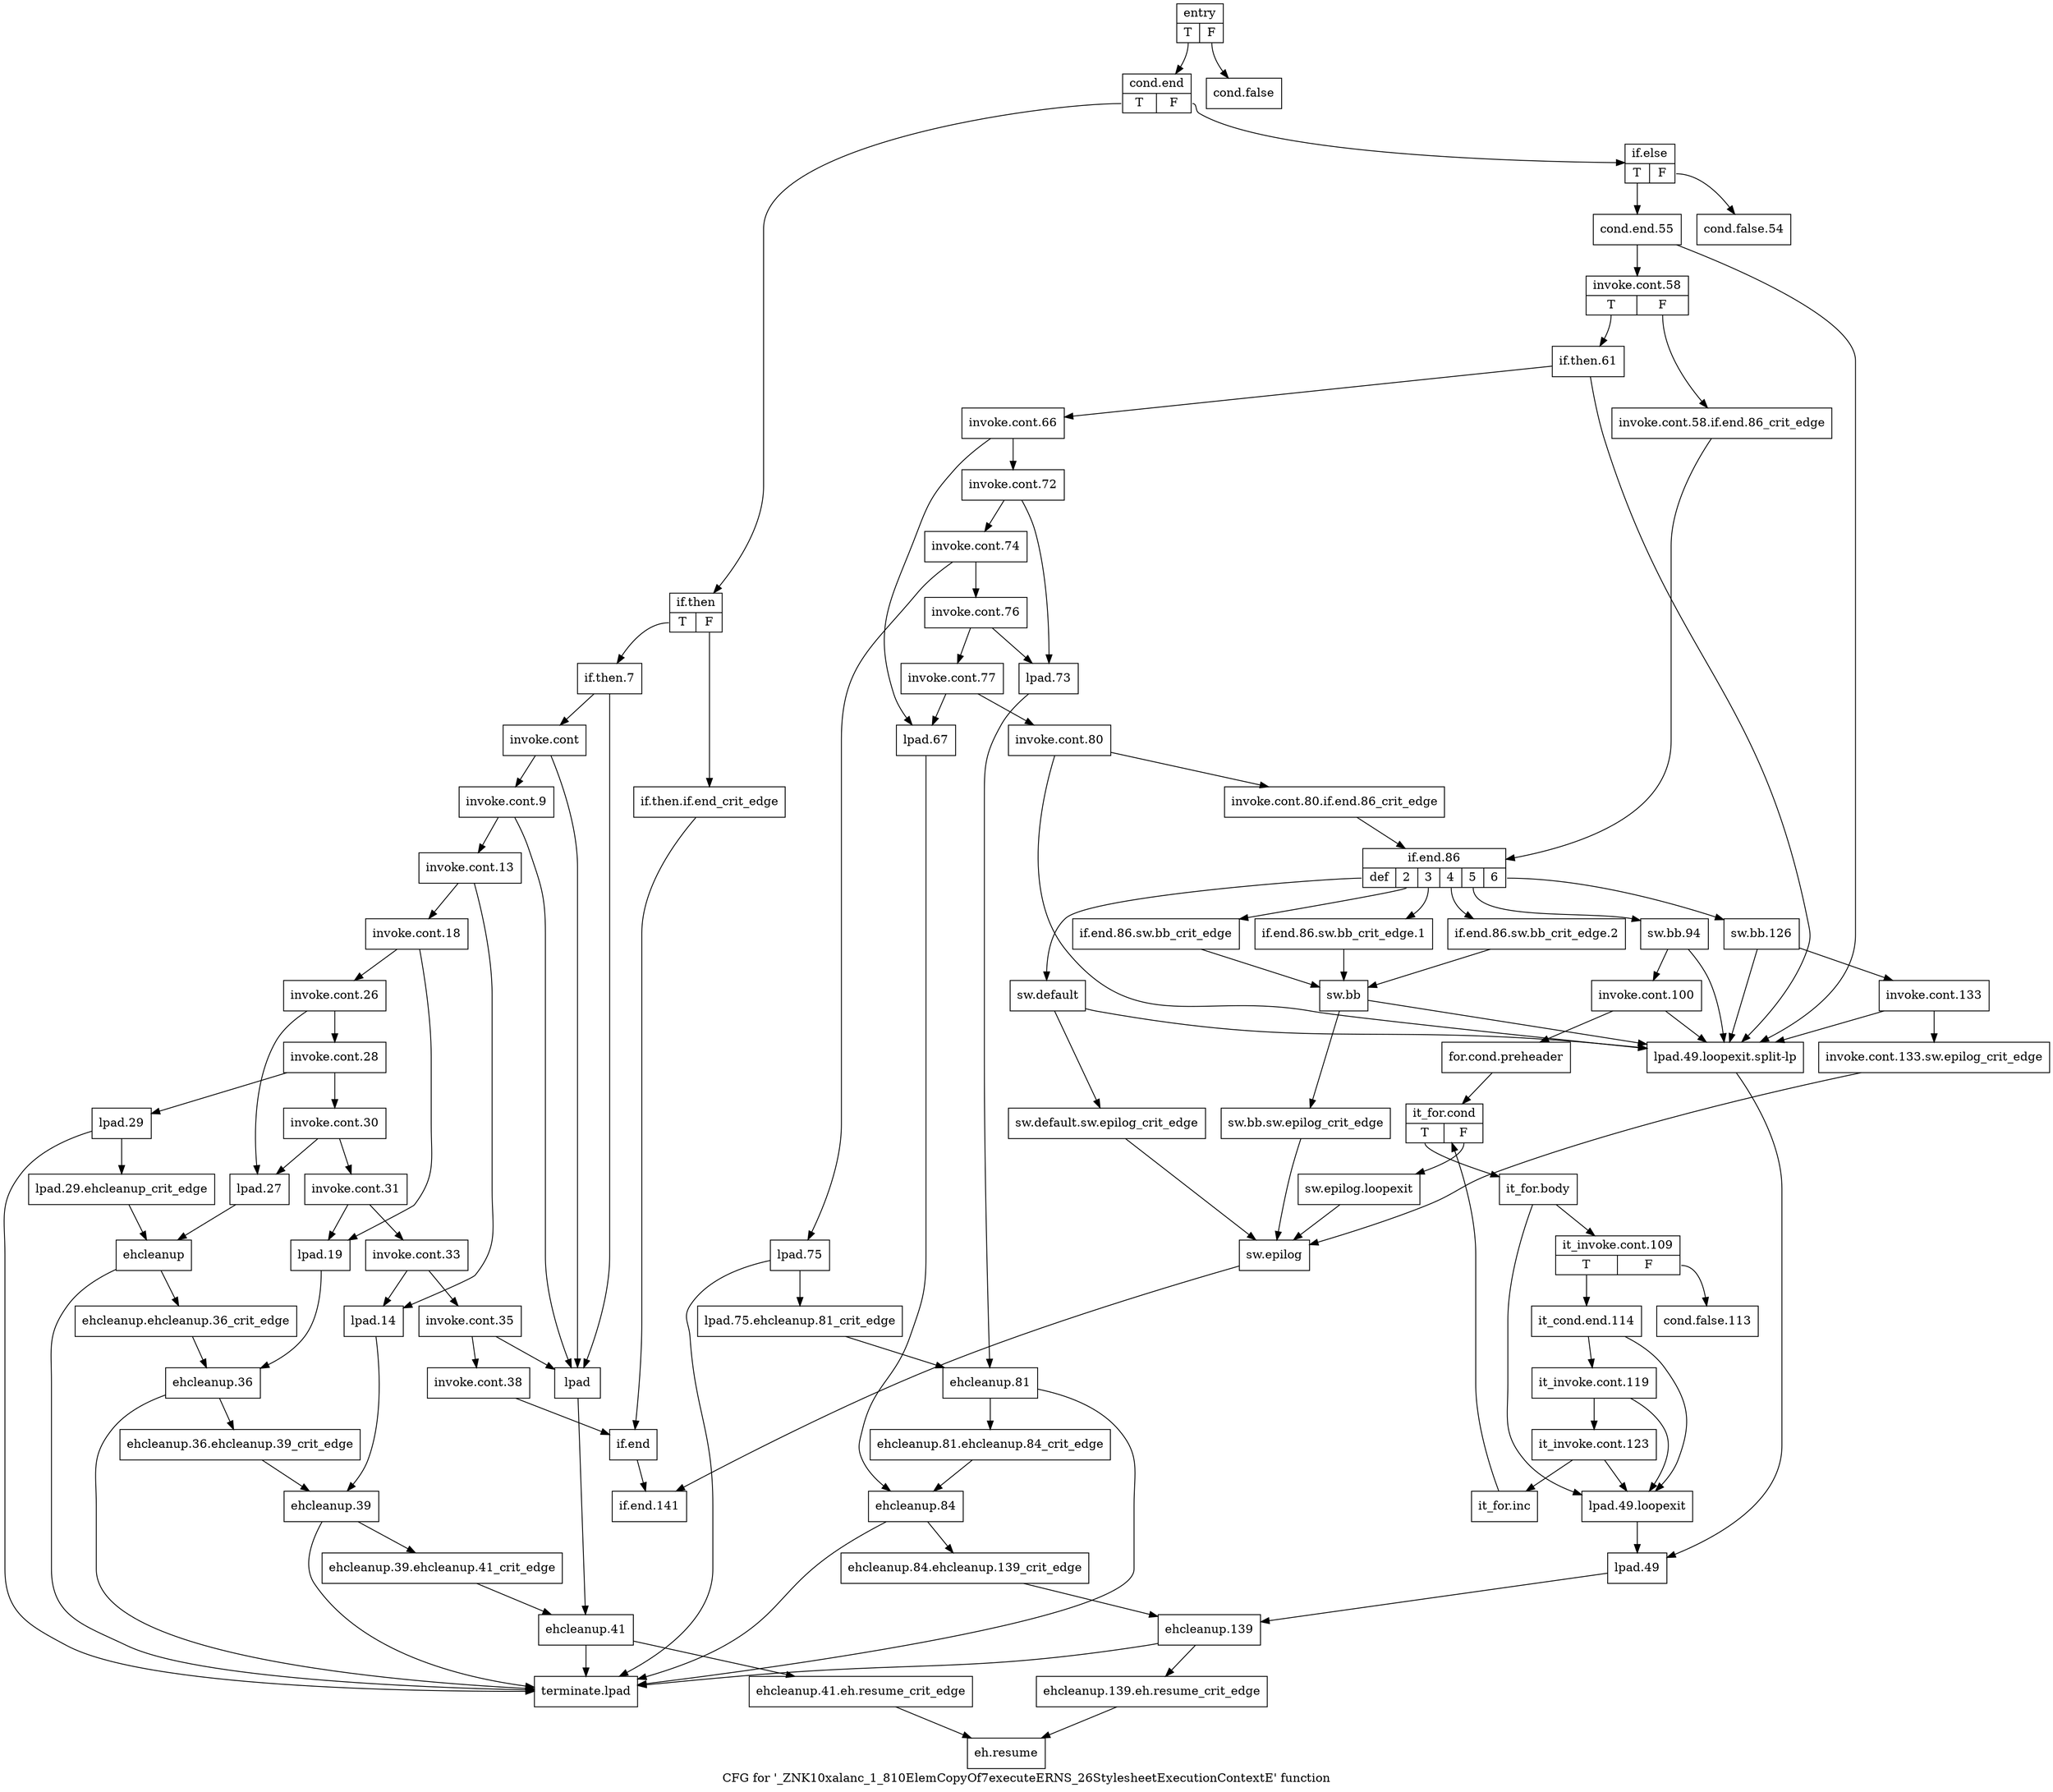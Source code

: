 digraph "CFG for '_ZNK10xalanc_1_810ElemCopyOf7executeERNS_26StylesheetExecutionContextE' function" {
	label="CFG for '_ZNK10xalanc_1_810ElemCopyOf7executeERNS_26StylesheetExecutionContextE' function";

	Node0x70ea220 [shape=record,label="{entry|{<s0>T|<s1>F}}"];
	Node0x70ea220:s0 -> Node0x70eb450;
	Node0x70ea220:s1 -> Node0x70ea270;
	Node0x70ea270 [shape=record,label="{cond.false}"];
	Node0x70eb450 [shape=record,label="{cond.end|{<s0>T|<s1>F}}"];
	Node0x70eb450:s0 -> Node0x70eb4a0;
	Node0x70eb450:s1 -> Node0x70ebdb0;
	Node0x70eb4a0 [shape=record,label="{if.then|{<s0>T|<s1>F}}"];
	Node0x70eb4a0:s0 -> Node0x70eb540;
	Node0x70eb4a0:s1 -> Node0x70eb4f0;
	Node0x70eb4f0 [shape=record,label="{if.then.if.end_crit_edge}"];
	Node0x70eb4f0 -> Node0x70ebd60;
	Node0x70eb540 [shape=record,label="{if.then.7}"];
	Node0x70eb540 -> Node0x70eb590;
	Node0x70eb540 -> Node0x70eb900;
	Node0x70eb590 [shape=record,label="{invoke.cont}"];
	Node0x70eb590 -> Node0x70eb5e0;
	Node0x70eb590 -> Node0x70eb900;
	Node0x70eb5e0 [shape=record,label="{invoke.cont.9}"];
	Node0x70eb5e0 -> Node0x70eb630;
	Node0x70eb5e0 -> Node0x70eb900;
	Node0x70eb630 [shape=record,label="{invoke.cont.13}"];
	Node0x70eb630 -> Node0x70eb680;
	Node0x70eb630 -> Node0x70eb950;
	Node0x70eb680 [shape=record,label="{invoke.cont.18}"];
	Node0x70eb680 -> Node0x70eb6d0;
	Node0x70eb680 -> Node0x70eb9a0;
	Node0x70eb6d0 [shape=record,label="{invoke.cont.26}"];
	Node0x70eb6d0 -> Node0x70eb720;
	Node0x70eb6d0 -> Node0x70eb9f0;
	Node0x70eb720 [shape=record,label="{invoke.cont.28}"];
	Node0x70eb720 -> Node0x70eb770;
	Node0x70eb720 -> Node0x70eba40;
	Node0x70eb770 [shape=record,label="{invoke.cont.30}"];
	Node0x70eb770 -> Node0x70eb7c0;
	Node0x70eb770 -> Node0x70eb9f0;
	Node0x70eb7c0 [shape=record,label="{invoke.cont.31}"];
	Node0x70eb7c0 -> Node0x70eb810;
	Node0x70eb7c0 -> Node0x70eb9a0;
	Node0x70eb810 [shape=record,label="{invoke.cont.33}"];
	Node0x70eb810 -> Node0x70eb860;
	Node0x70eb810 -> Node0x70eb950;
	Node0x70eb860 [shape=record,label="{invoke.cont.35}"];
	Node0x70eb860 -> Node0x70eb8b0;
	Node0x70eb860 -> Node0x70eb900;
	Node0x70eb8b0 [shape=record,label="{invoke.cont.38}"];
	Node0x70eb8b0 -> Node0x70ebd60;
	Node0x70eb900 [shape=record,label="{lpad}"];
	Node0x70eb900 -> Node0x70ebcc0;
	Node0x70eb950 [shape=record,label="{lpad.14}"];
	Node0x70eb950 -> Node0x70ebc20;
	Node0x70eb9a0 [shape=record,label="{lpad.19}"];
	Node0x70eb9a0 -> Node0x70ebb80;
	Node0x70eb9f0 [shape=record,label="{lpad.27}"];
	Node0x70eb9f0 -> Node0x70ebae0;
	Node0x70eba40 [shape=record,label="{lpad.29}"];
	Node0x70eba40 -> Node0x70eba90;
	Node0x70eba40 -> Node0x70ecdf0;
	Node0x70eba90 [shape=record,label="{lpad.29.ehcleanup_crit_edge}"];
	Node0x70eba90 -> Node0x70ebae0;
	Node0x70ebae0 [shape=record,label="{ehcleanup}"];
	Node0x70ebae0 -> Node0x70ebb30;
	Node0x70ebae0 -> Node0x70ecdf0;
	Node0x70ebb30 [shape=record,label="{ehcleanup.ehcleanup.36_crit_edge}"];
	Node0x70ebb30 -> Node0x70ebb80;
	Node0x70ebb80 [shape=record,label="{ehcleanup.36}"];
	Node0x70ebb80 -> Node0x70ebbd0;
	Node0x70ebb80 -> Node0x70ecdf0;
	Node0x70ebbd0 [shape=record,label="{ehcleanup.36.ehcleanup.39_crit_edge}"];
	Node0x70ebbd0 -> Node0x70ebc20;
	Node0x70ebc20 [shape=record,label="{ehcleanup.39}"];
	Node0x70ebc20 -> Node0x70ebc70;
	Node0x70ebc20 -> Node0x70ecdf0;
	Node0x70ebc70 [shape=record,label="{ehcleanup.39.ehcleanup.41_crit_edge}"];
	Node0x70ebc70 -> Node0x70ebcc0;
	Node0x70ebcc0 [shape=record,label="{ehcleanup.41}"];
	Node0x70ebcc0 -> Node0x70ebd10;
	Node0x70ebcc0 -> Node0x70ecdf0;
	Node0x70ebd10 [shape=record,label="{ehcleanup.41.eh.resume_crit_edge}"];
	Node0x70ebd10 -> Node0x70ecda0;
	Node0x70ebd60 [shape=record,label="{if.end}"];
	Node0x70ebd60 -> Node0x70ecd50;
	Node0x70ebdb0 [shape=record,label="{if.else|{<s0>T|<s1>F}}"];
	Node0x70ebdb0:s0 -> Node0x70ebf40;
	Node0x70ebdb0:s1 -> Node0x70ebe00;
	Node0x70ebe00 [shape=record,label="{cond.false.54}"];
	Node0x70ebe50 [shape=record,label="{lpad.49.loopexit}"];
	Node0x70ebe50 -> Node0x70ebef0;
	Node0x70ebea0 [shape=record,label="{lpad.49.loopexit.split-lp}"];
	Node0x70ebea0 -> Node0x70ebef0;
	Node0x70ebef0 [shape=record,label="{lpad.49}"];
	Node0x70ebef0 -> Node0x70eccb0;
	Node0x70ebf40 [shape=record,label="{cond.end.55}"];
	Node0x70ebf40 -> Node0x70ebf90;
	Node0x70ebf40 -> Node0x70ebea0;
	Node0x70ebf90 [shape=record,label="{invoke.cont.58|{<s0>T|<s1>F}}"];
	Node0x70ebf90:s0 -> Node0x70ec030;
	Node0x70ebf90:s1 -> Node0x70ebfe0;
	Node0x70ebfe0 [shape=record,label="{invoke.cont.58.if.end.86_crit_edge}"];
	Node0x70ebfe0 -> Node0x70ec530;
	Node0x70ec030 [shape=record,label="{if.then.61}"];
	Node0x70ec030 -> Node0x70ec080;
	Node0x70ec030 -> Node0x70ebea0;
	Node0x70ec080 [shape=record,label="{invoke.cont.66}"];
	Node0x70ec080 -> Node0x70ec0d0;
	Node0x70ec080 -> Node0x70ec2b0;
	Node0x70ec0d0 [shape=record,label="{invoke.cont.72}"];
	Node0x70ec0d0 -> Node0x70ec120;
	Node0x70ec0d0 -> Node0x70ec300;
	Node0x70ec120 [shape=record,label="{invoke.cont.74}"];
	Node0x70ec120 -> Node0x70ec170;
	Node0x70ec120 -> Node0x70ec350;
	Node0x70ec170 [shape=record,label="{invoke.cont.76}"];
	Node0x70ec170 -> Node0x70ec1c0;
	Node0x70ec170 -> Node0x70ec300;
	Node0x70ec1c0 [shape=record,label="{invoke.cont.77}"];
	Node0x70ec1c0 -> Node0x70ec210;
	Node0x70ec1c0 -> Node0x70ec2b0;
	Node0x70ec210 [shape=record,label="{invoke.cont.80}"];
	Node0x70ec210 -> Node0x70ec260;
	Node0x70ec210 -> Node0x70ebea0;
	Node0x70ec260 [shape=record,label="{invoke.cont.80.if.end.86_crit_edge}"];
	Node0x70ec260 -> Node0x70ec530;
	Node0x70ec2b0 [shape=record,label="{lpad.67}"];
	Node0x70ec2b0 -> Node0x70ec490;
	Node0x70ec300 [shape=record,label="{lpad.73}"];
	Node0x70ec300 -> Node0x70ec3f0;
	Node0x70ec350 [shape=record,label="{lpad.75}"];
	Node0x70ec350 -> Node0x70ec3a0;
	Node0x70ec350 -> Node0x70ecdf0;
	Node0x70ec3a0 [shape=record,label="{lpad.75.ehcleanup.81_crit_edge}"];
	Node0x70ec3a0 -> Node0x70ec3f0;
	Node0x70ec3f0 [shape=record,label="{ehcleanup.81}"];
	Node0x70ec3f0 -> Node0x70ec440;
	Node0x70ec3f0 -> Node0x70ecdf0;
	Node0x70ec440 [shape=record,label="{ehcleanup.81.ehcleanup.84_crit_edge}"];
	Node0x70ec440 -> Node0x70ec490;
	Node0x70ec490 [shape=record,label="{ehcleanup.84}"];
	Node0x70ec490 -> Node0x70ec4e0;
	Node0x70ec490 -> Node0x70ecdf0;
	Node0x70ec4e0 [shape=record,label="{ehcleanup.84.ehcleanup.139_crit_edge}"];
	Node0x70ec4e0 -> Node0x70eccb0;
	Node0x70ec530 [shape=record,label="{if.end.86|{<s0>def|<s1>2|<s2>3|<s3>4|<s4>5|<s5>6}}"];
	Node0x70ec530:s0 -> Node0x70ecb70;
	Node0x70ec530:s1 -> Node0x70ec620;
	Node0x70ec530:s2 -> Node0x70ec5d0;
	Node0x70ec530:s3 -> Node0x70ec580;
	Node0x70ec530:s4 -> Node0x70ec710;
	Node0x70ec530:s5 -> Node0x70eca80;
	Node0x70ec580 [shape=record,label="{if.end.86.sw.bb_crit_edge.2}"];
	Node0x70ec580 -> Node0x70ec670;
	Node0x70ec5d0 [shape=record,label="{if.end.86.sw.bb_crit_edge.1}"];
	Node0x70ec5d0 -> Node0x70ec670;
	Node0x70ec620 [shape=record,label="{if.end.86.sw.bb_crit_edge}"];
	Node0x70ec620 -> Node0x70ec670;
	Node0x70ec670 [shape=record,label="{sw.bb}"];
	Node0x70ec670 -> Node0x70ec6c0;
	Node0x70ec670 -> Node0x70ebea0;
	Node0x70ec6c0 [shape=record,label="{sw.bb.sw.epilog_crit_edge}"];
	Node0x70ec6c0 -> Node0x70ecc60;
	Node0x70ec710 [shape=record,label="{sw.bb.94}"];
	Node0x70ec710 -> Node0x70ec760;
	Node0x70ec710 -> Node0x70ebea0;
	Node0x70ec760 [shape=record,label="{invoke.cont.100}"];
	Node0x70ec760 -> Node0x70ec7b0;
	Node0x70ec760 -> Node0x70ebea0;
	Node0x70ec7b0 [shape=record,label="{for.cond.preheader}"];
	Node0x70ec7b0 -> Node0x70ec800;
	Node0x70ec800 [shape=record,label="{it_for.cond|{<s0>T|<s1>F}}"];
	Node0x70ec800:s0 -> Node0x70ec850;
	Node0x70ec800:s1 -> Node0x70ecc10;
	Node0x70ec850 [shape=record,label="{it_for.body}"];
	Node0x70ec850 -> Node0x70ec8a0;
	Node0x70ec850 -> Node0x70ebe50;
	Node0x70ec8a0 [shape=record,label="{it_invoke.cont.109|{<s0>T|<s1>F}}"];
	Node0x70ec8a0:s0 -> Node0x70ec940;
	Node0x70ec8a0:s1 -> Node0x70ec8f0;
	Node0x70ec8f0 [shape=record,label="{cond.false.113}"];
	Node0x70ec940 [shape=record,label="{it_cond.end.114}"];
	Node0x70ec940 -> Node0x70ec990;
	Node0x70ec940 -> Node0x70ebe50;
	Node0x70ec990 [shape=record,label="{it_invoke.cont.119}"];
	Node0x70ec990 -> Node0x70ec9e0;
	Node0x70ec990 -> Node0x70ebe50;
	Node0x70ec9e0 [shape=record,label="{it_invoke.cont.123}"];
	Node0x70ec9e0 -> Node0x70eca30;
	Node0x70ec9e0 -> Node0x70ebe50;
	Node0x70eca30 [shape=record,label="{it_for.inc}"];
	Node0x70eca30 -> Node0x70ec800;
	Node0x70eca80 [shape=record,label="{sw.bb.126}"];
	Node0x70eca80 -> Node0x70ecad0;
	Node0x70eca80 -> Node0x70ebea0;
	Node0x70ecad0 [shape=record,label="{invoke.cont.133}"];
	Node0x70ecad0 -> Node0x70ecb20;
	Node0x70ecad0 -> Node0x70ebea0;
	Node0x70ecb20 [shape=record,label="{invoke.cont.133.sw.epilog_crit_edge}"];
	Node0x70ecb20 -> Node0x70ecc60;
	Node0x70ecb70 [shape=record,label="{sw.default}"];
	Node0x70ecb70 -> Node0x70ecbc0;
	Node0x70ecb70 -> Node0x70ebea0;
	Node0x70ecbc0 [shape=record,label="{sw.default.sw.epilog_crit_edge}"];
	Node0x70ecbc0 -> Node0x70ecc60;
	Node0x70ecc10 [shape=record,label="{sw.epilog.loopexit}"];
	Node0x70ecc10 -> Node0x70ecc60;
	Node0x70ecc60 [shape=record,label="{sw.epilog}"];
	Node0x70ecc60 -> Node0x70ecd50;
	Node0x70eccb0 [shape=record,label="{ehcleanup.139}"];
	Node0x70eccb0 -> Node0x70ecd00;
	Node0x70eccb0 -> Node0x70ecdf0;
	Node0x70ecd00 [shape=record,label="{ehcleanup.139.eh.resume_crit_edge}"];
	Node0x70ecd00 -> Node0x70ecda0;
	Node0x70ecd50 [shape=record,label="{if.end.141}"];
	Node0x70ecda0 [shape=record,label="{eh.resume}"];
	Node0x70ecdf0 [shape=record,label="{terminate.lpad}"];
}
